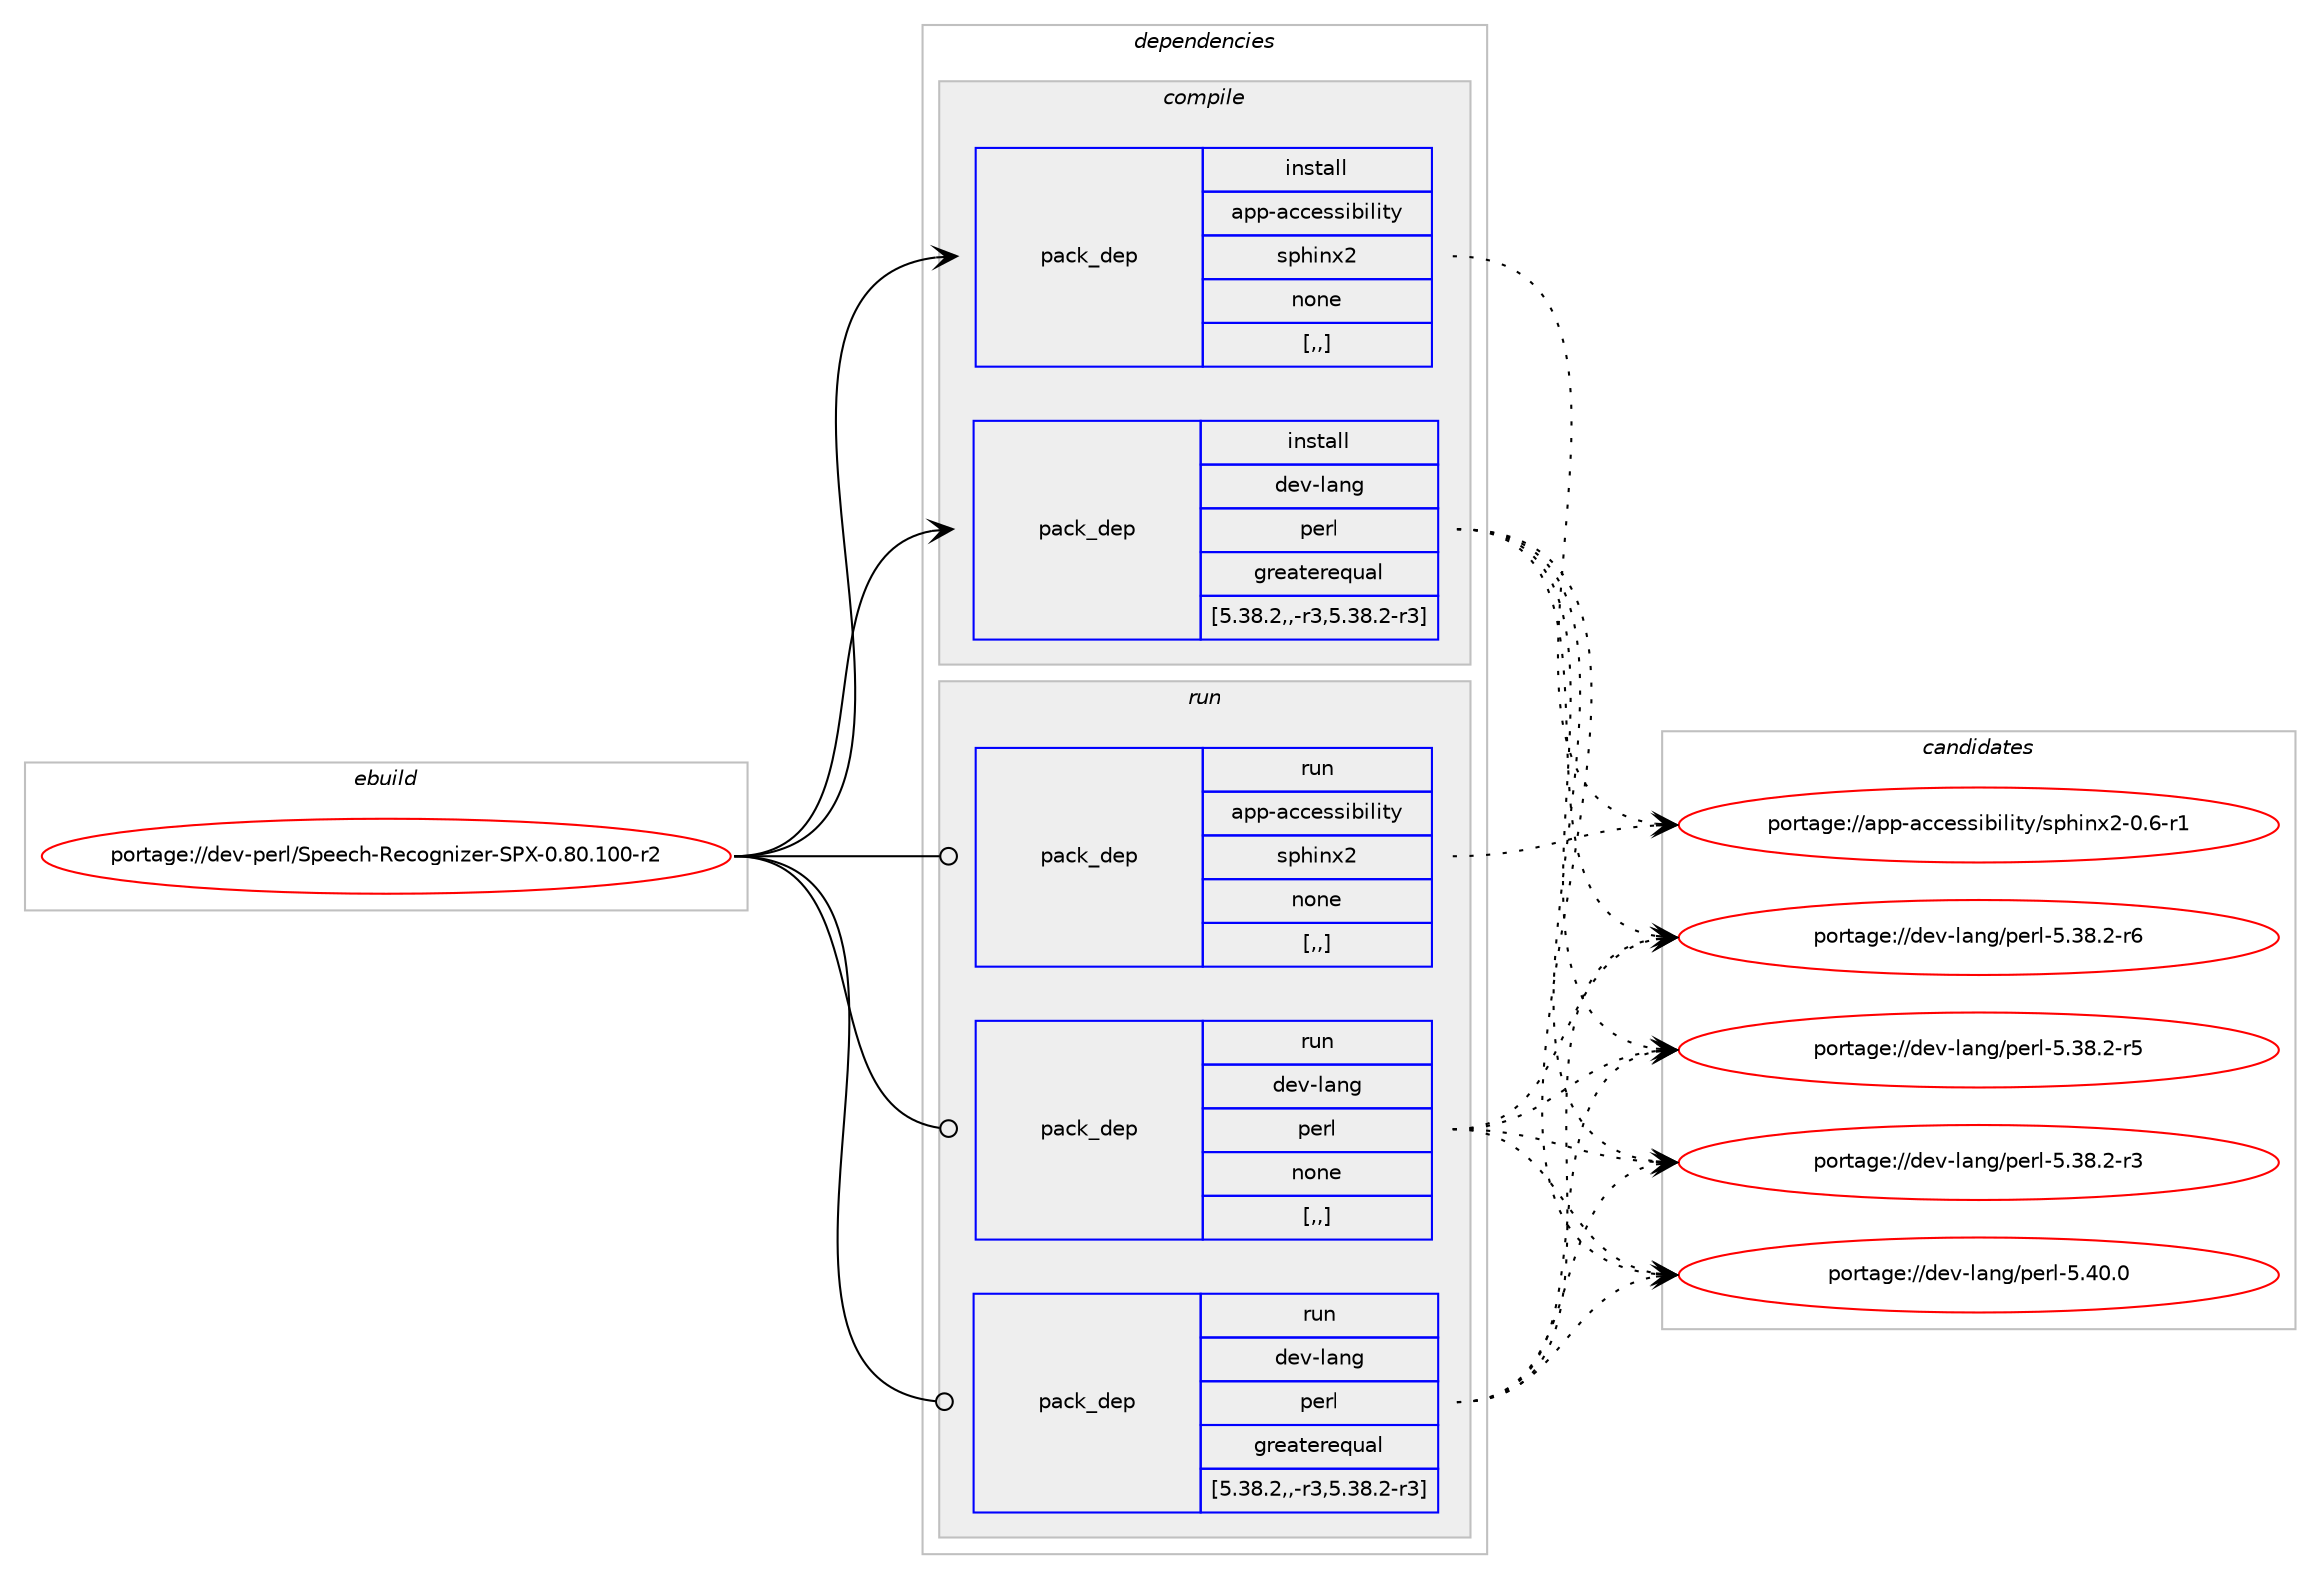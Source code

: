 digraph prolog {

# *************
# Graph options
# *************

newrank=true;
concentrate=true;
compound=true;
graph [rankdir=LR,fontname=Helvetica,fontsize=10,ranksep=1.5];#, ranksep=2.5, nodesep=0.2];
edge  [arrowhead=vee];
node  [fontname=Helvetica,fontsize=10];

# **********
# The ebuild
# **********

subgraph cluster_leftcol {
color=gray;
label=<<i>ebuild</i>>;
id [label="portage://dev-perl/Speech-Recognizer-SPX-0.80.100-r2", color=red, width=4, href="../dev-perl/Speech-Recognizer-SPX-0.80.100-r2.svg"];
}

# ****************
# The dependencies
# ****************

subgraph cluster_midcol {
color=gray;
label=<<i>dependencies</i>>;
subgraph cluster_compile {
fillcolor="#eeeeee";
style=filled;
label=<<i>compile</i>>;
subgraph pack465924 {
dependency631033 [label=<<TABLE BORDER="0" CELLBORDER="1" CELLSPACING="0" CELLPADDING="4" WIDTH="220"><TR><TD ROWSPAN="6" CELLPADDING="30">pack_dep</TD></TR><TR><TD WIDTH="110">install</TD></TR><TR><TD>app-accessibility</TD></TR><TR><TD>sphinx2</TD></TR><TR><TD>none</TD></TR><TR><TD>[,,]</TD></TR></TABLE>>, shape=none, color=blue];
}
id:e -> dependency631033:w [weight=20,style="solid",arrowhead="vee"];
subgraph pack465925 {
dependency631034 [label=<<TABLE BORDER="0" CELLBORDER="1" CELLSPACING="0" CELLPADDING="4" WIDTH="220"><TR><TD ROWSPAN="6" CELLPADDING="30">pack_dep</TD></TR><TR><TD WIDTH="110">install</TD></TR><TR><TD>dev-lang</TD></TR><TR><TD>perl</TD></TR><TR><TD>greaterequal</TD></TR><TR><TD>[5.38.2,,-r3,5.38.2-r3]</TD></TR></TABLE>>, shape=none, color=blue];
}
id:e -> dependency631034:w [weight=20,style="solid",arrowhead="vee"];
}
subgraph cluster_compileandrun {
fillcolor="#eeeeee";
style=filled;
label=<<i>compile and run</i>>;
}
subgraph cluster_run {
fillcolor="#eeeeee";
style=filled;
label=<<i>run</i>>;
subgraph pack465926 {
dependency631035 [label=<<TABLE BORDER="0" CELLBORDER="1" CELLSPACING="0" CELLPADDING="4" WIDTH="220"><TR><TD ROWSPAN="6" CELLPADDING="30">pack_dep</TD></TR><TR><TD WIDTH="110">run</TD></TR><TR><TD>app-accessibility</TD></TR><TR><TD>sphinx2</TD></TR><TR><TD>none</TD></TR><TR><TD>[,,]</TD></TR></TABLE>>, shape=none, color=blue];
}
id:e -> dependency631035:w [weight=20,style="solid",arrowhead="odot"];
subgraph pack465927 {
dependency631036 [label=<<TABLE BORDER="0" CELLBORDER="1" CELLSPACING="0" CELLPADDING="4" WIDTH="220"><TR><TD ROWSPAN="6" CELLPADDING="30">pack_dep</TD></TR><TR><TD WIDTH="110">run</TD></TR><TR><TD>dev-lang</TD></TR><TR><TD>perl</TD></TR><TR><TD>greaterequal</TD></TR><TR><TD>[5.38.2,,-r3,5.38.2-r3]</TD></TR></TABLE>>, shape=none, color=blue];
}
id:e -> dependency631036:w [weight=20,style="solid",arrowhead="odot"];
subgraph pack465928 {
dependency631037 [label=<<TABLE BORDER="0" CELLBORDER="1" CELLSPACING="0" CELLPADDING="4" WIDTH="220"><TR><TD ROWSPAN="6" CELLPADDING="30">pack_dep</TD></TR><TR><TD WIDTH="110">run</TD></TR><TR><TD>dev-lang</TD></TR><TR><TD>perl</TD></TR><TR><TD>none</TD></TR><TR><TD>[,,]</TD></TR></TABLE>>, shape=none, color=blue];
}
id:e -> dependency631037:w [weight=20,style="solid",arrowhead="odot"];
}
}

# **************
# The candidates
# **************

subgraph cluster_choices {
rank=same;
color=gray;
label=<<i>candidates</i>>;

subgraph choice465924 {
color=black;
nodesep=1;
choice9711211245979999101115115105981051081051161214711511210410511012050454846544511449 [label="portage://app-accessibility/sphinx2-0.6-r1", color=red, width=4,href="../app-accessibility/sphinx2-0.6-r1.svg"];
dependency631033:e -> choice9711211245979999101115115105981051081051161214711511210410511012050454846544511449:w [style=dotted,weight="100"];
}
subgraph choice465925 {
color=black;
nodesep=1;
choice10010111845108971101034711210111410845534652484648 [label="portage://dev-lang/perl-5.40.0", color=red, width=4,href="../dev-lang/perl-5.40.0.svg"];
choice100101118451089711010347112101114108455346515646504511454 [label="portage://dev-lang/perl-5.38.2-r6", color=red, width=4,href="../dev-lang/perl-5.38.2-r6.svg"];
choice100101118451089711010347112101114108455346515646504511453 [label="portage://dev-lang/perl-5.38.2-r5", color=red, width=4,href="../dev-lang/perl-5.38.2-r5.svg"];
choice100101118451089711010347112101114108455346515646504511451 [label="portage://dev-lang/perl-5.38.2-r3", color=red, width=4,href="../dev-lang/perl-5.38.2-r3.svg"];
dependency631034:e -> choice10010111845108971101034711210111410845534652484648:w [style=dotted,weight="100"];
dependency631034:e -> choice100101118451089711010347112101114108455346515646504511454:w [style=dotted,weight="100"];
dependency631034:e -> choice100101118451089711010347112101114108455346515646504511453:w [style=dotted,weight="100"];
dependency631034:e -> choice100101118451089711010347112101114108455346515646504511451:w [style=dotted,weight="100"];
}
subgraph choice465926 {
color=black;
nodesep=1;
choice9711211245979999101115115105981051081051161214711511210410511012050454846544511449 [label="portage://app-accessibility/sphinx2-0.6-r1", color=red, width=4,href="../app-accessibility/sphinx2-0.6-r1.svg"];
dependency631035:e -> choice9711211245979999101115115105981051081051161214711511210410511012050454846544511449:w [style=dotted,weight="100"];
}
subgraph choice465927 {
color=black;
nodesep=1;
choice10010111845108971101034711210111410845534652484648 [label="portage://dev-lang/perl-5.40.0", color=red, width=4,href="../dev-lang/perl-5.40.0.svg"];
choice100101118451089711010347112101114108455346515646504511454 [label="portage://dev-lang/perl-5.38.2-r6", color=red, width=4,href="../dev-lang/perl-5.38.2-r6.svg"];
choice100101118451089711010347112101114108455346515646504511453 [label="portage://dev-lang/perl-5.38.2-r5", color=red, width=4,href="../dev-lang/perl-5.38.2-r5.svg"];
choice100101118451089711010347112101114108455346515646504511451 [label="portage://dev-lang/perl-5.38.2-r3", color=red, width=4,href="../dev-lang/perl-5.38.2-r3.svg"];
dependency631036:e -> choice10010111845108971101034711210111410845534652484648:w [style=dotted,weight="100"];
dependency631036:e -> choice100101118451089711010347112101114108455346515646504511454:w [style=dotted,weight="100"];
dependency631036:e -> choice100101118451089711010347112101114108455346515646504511453:w [style=dotted,weight="100"];
dependency631036:e -> choice100101118451089711010347112101114108455346515646504511451:w [style=dotted,weight="100"];
}
subgraph choice465928 {
color=black;
nodesep=1;
choice10010111845108971101034711210111410845534652484648 [label="portage://dev-lang/perl-5.40.0", color=red, width=4,href="../dev-lang/perl-5.40.0.svg"];
choice100101118451089711010347112101114108455346515646504511454 [label="portage://dev-lang/perl-5.38.2-r6", color=red, width=4,href="../dev-lang/perl-5.38.2-r6.svg"];
choice100101118451089711010347112101114108455346515646504511453 [label="portage://dev-lang/perl-5.38.2-r5", color=red, width=4,href="../dev-lang/perl-5.38.2-r5.svg"];
choice100101118451089711010347112101114108455346515646504511451 [label="portage://dev-lang/perl-5.38.2-r3", color=red, width=4,href="../dev-lang/perl-5.38.2-r3.svg"];
dependency631037:e -> choice10010111845108971101034711210111410845534652484648:w [style=dotted,weight="100"];
dependency631037:e -> choice100101118451089711010347112101114108455346515646504511454:w [style=dotted,weight="100"];
dependency631037:e -> choice100101118451089711010347112101114108455346515646504511453:w [style=dotted,weight="100"];
dependency631037:e -> choice100101118451089711010347112101114108455346515646504511451:w [style=dotted,weight="100"];
}
}

}
